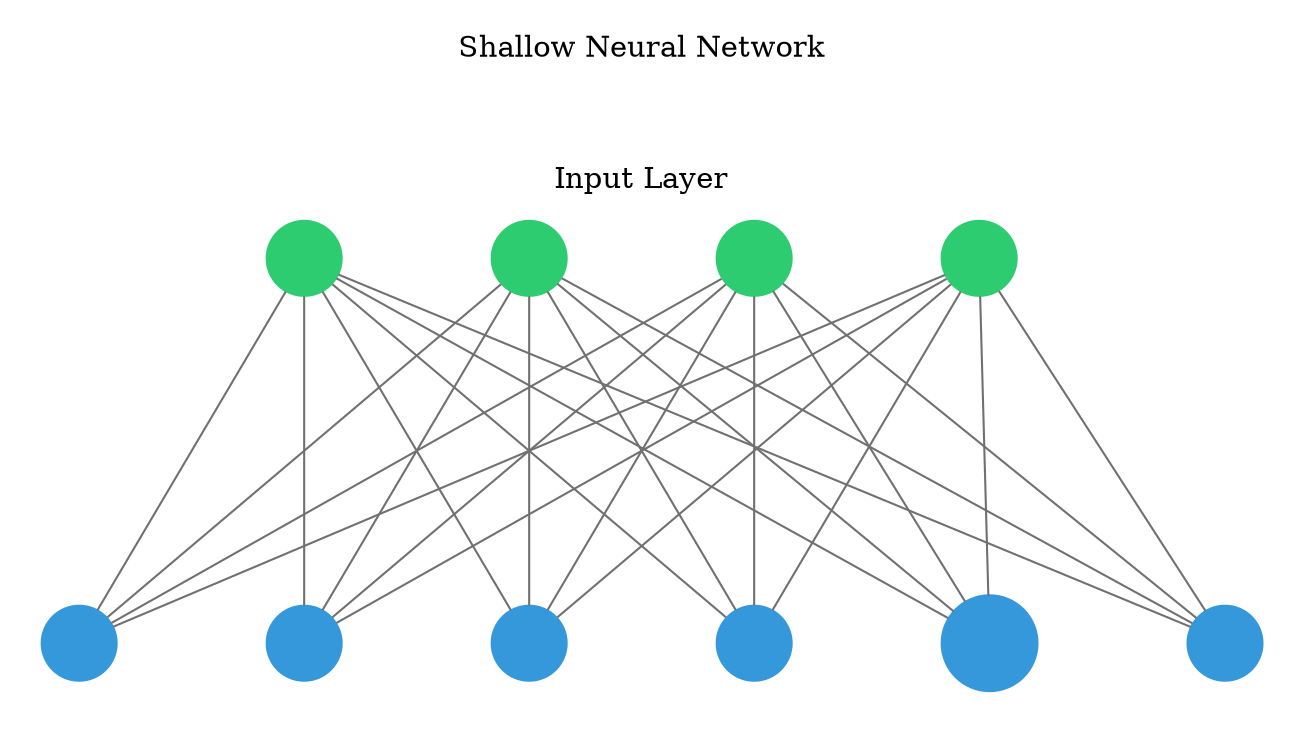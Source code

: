 digraph g {
	graph [nodesep=1 ranksep=2 splines=false]
	edge [arrowhead=none color="#707070"]
	subgraph cluster_input {
		node [color="#2ecc71" fontcolor="#2ecc71" shape=circle style=filled]
		color=white
		1
		label="Shallow Neural Network



Input Layer"
		rank=same
		2
		label="Shallow Neural Network



Input Layer"
		rank=same
		3
		label="Shallow Neural Network



Input Layer"
		rank=same
		4
		label="Shallow Neural Network



Input Layer"
		rank=same
	}
	1 -> 5
	2 -> 5
	3 -> 5
	4 -> 5
	1 -> 6
	2 -> 6
	3 -> 6
	4 -> 6
	1 -> 7
	2 -> 7
	3 -> 7
	4 -> 7
	1 -> 8
	2 -> 8
	3 -> 8
	4 -> 8
	1 -> 9
	2 -> 9
	3 -> 9
	4 -> 9
	1 -> 10
	2 -> 10
	3 -> 10
	4 -> 10
	subgraph cluster_1 {
		color=white
		rank=same
		label="" labeljust=right labelloc=b
		5 [color="#3498db" fontcolor="#3498db" shape=circle style=filled]
		6 [color="#3498db" fontcolor="#3498db" shape=circle style=filled]
		7 [color="#3498db" fontcolor="#3498db" shape=circle style=filled]
		8 [color="#3498db" fontcolor="#3498db" shape=circle style=filled]
		9 [color="#3498db" fontcolor="#3498db" shape=circle style=filled]
		10 [color="#3498db" fontcolor="#3498db" shape=circle style=filled]
	}
	subgraph cluster_output {
		node [color="#2ecc71" fontcolor="#2ecc71" shape=circle style=filled]
		color=white
		rank=same
		labeljust=1
		label="Output Layer" labelloc=bottom
	}
	arrowShape=none
}
